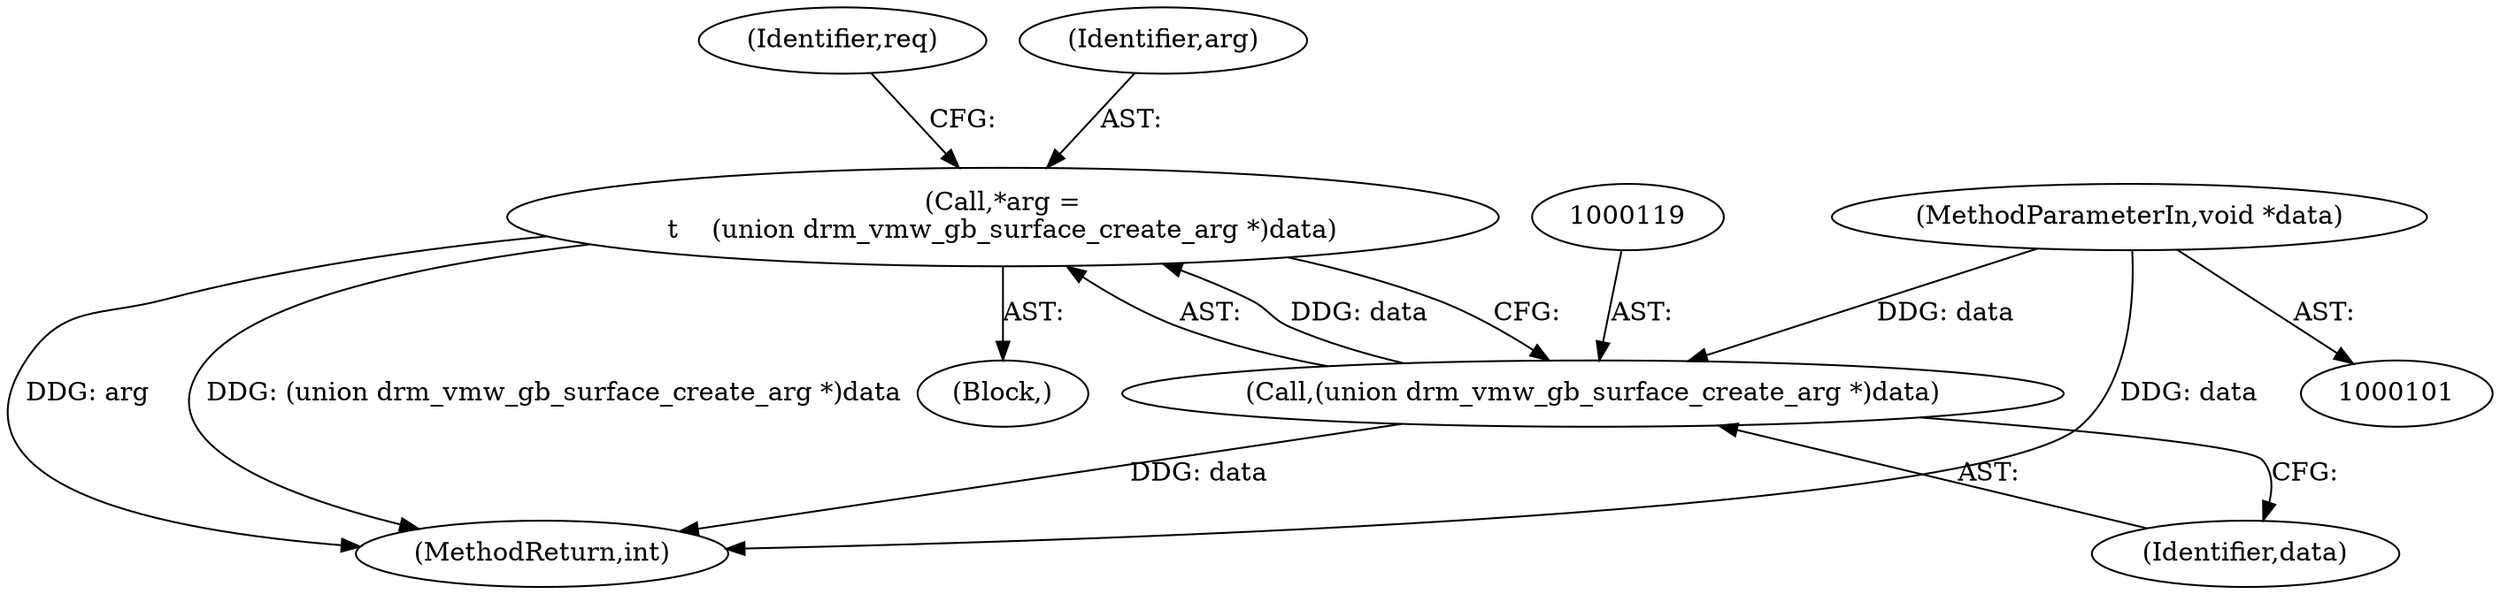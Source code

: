 digraph "0_linux_07678eca2cf9c9a18584e546c2b2a0d0c9a3150c@pointer" {
"1000116" [label="(Call,*arg =\n\t    (union drm_vmw_gb_surface_create_arg *)data)"];
"1000118" [label="(Call,(union drm_vmw_gb_surface_create_arg *)data)"];
"1000103" [label="(MethodParameterIn,void *data)"];
"1000118" [label="(Call,(union drm_vmw_gb_surface_create_arg *)data)"];
"1000123" [label="(Identifier,req)"];
"1000466" [label="(MethodReturn,int)"];
"1000105" [label="(Block,)"];
"1000103" [label="(MethodParameterIn,void *data)"];
"1000116" [label="(Call,*arg =\n\t    (union drm_vmw_gb_surface_create_arg *)data)"];
"1000120" [label="(Identifier,data)"];
"1000117" [label="(Identifier,arg)"];
"1000116" -> "1000105"  [label="AST: "];
"1000116" -> "1000118"  [label="CFG: "];
"1000117" -> "1000116"  [label="AST: "];
"1000118" -> "1000116"  [label="AST: "];
"1000123" -> "1000116"  [label="CFG: "];
"1000116" -> "1000466"  [label="DDG: arg"];
"1000116" -> "1000466"  [label="DDG: (union drm_vmw_gb_surface_create_arg *)data"];
"1000118" -> "1000116"  [label="DDG: data"];
"1000118" -> "1000120"  [label="CFG: "];
"1000119" -> "1000118"  [label="AST: "];
"1000120" -> "1000118"  [label="AST: "];
"1000118" -> "1000466"  [label="DDG: data"];
"1000103" -> "1000118"  [label="DDG: data"];
"1000103" -> "1000101"  [label="AST: "];
"1000103" -> "1000466"  [label="DDG: data"];
}
